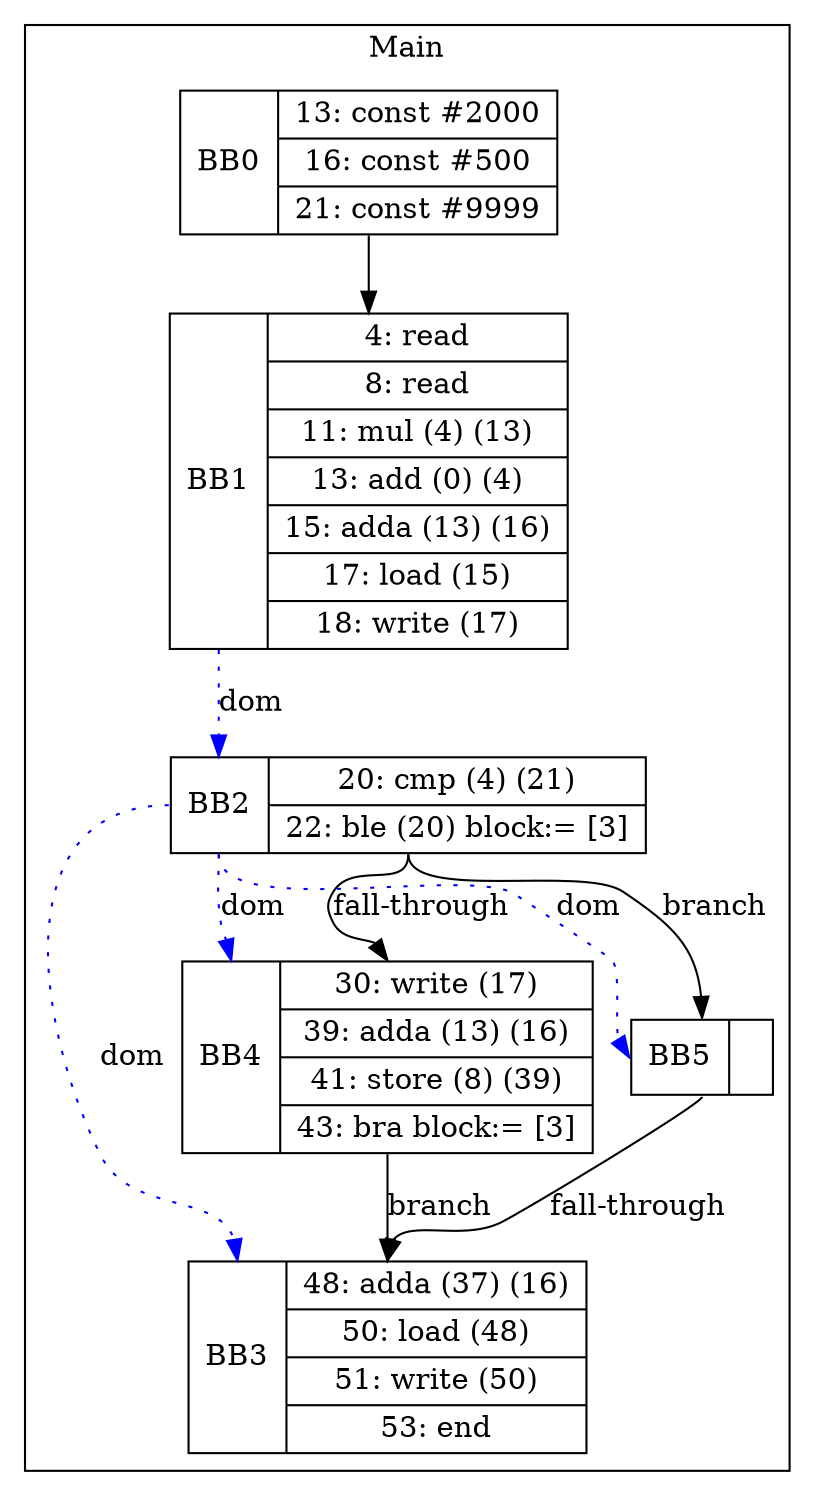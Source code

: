 digraph G {
node [shape=record];
subgraph cluster_main{
label = "Main";
BB0 [shape=record, label="<b>BB0|{13: const #2000|16: const #500|21: const #9999}"];
BB1 [shape=record, label="<b>BB1|{4: read|8: read|11: mul (4) (13)|13: add (0) (4)|15: adda (13) (16)|17: load (15)|18: write (17)}"];
BB2 [shape=record, label="<b>BB2|{20: cmp (4) (21)|22: ble (20) block:= [3]}"];
BB3 [shape=record, label="<b>BB3|{48: adda (37) (16)|50: load (48)|51: write (50)|53: end}"];
BB4 [shape=record, label="<b>BB4|{30: write (17)|39: adda (13) (16)|41: store (8) (39)|43: bra block:= [3]}"];
BB5 [shape=record, label="<b>BB5|}"];
}
BB0:s -> BB1:n ;
BB2:b -> BB3:b [color=blue, style=dotted, label="dom"];
BB2:b -> BB4:b [color=blue, style=dotted, label="dom"];
BB1:b -> BB2:b [color=blue, style=dotted, label="dom"];
BB2:b -> BB5:b [color=blue, style=dotted, label="dom"];
BB2:s -> BB5:n [label="branch"];
BB4:s -> BB3:n [label="branch"];
BB5:s -> BB3:n [label="fall-through"];
BB2:s -> BB4:n [label="fall-through"];
}
